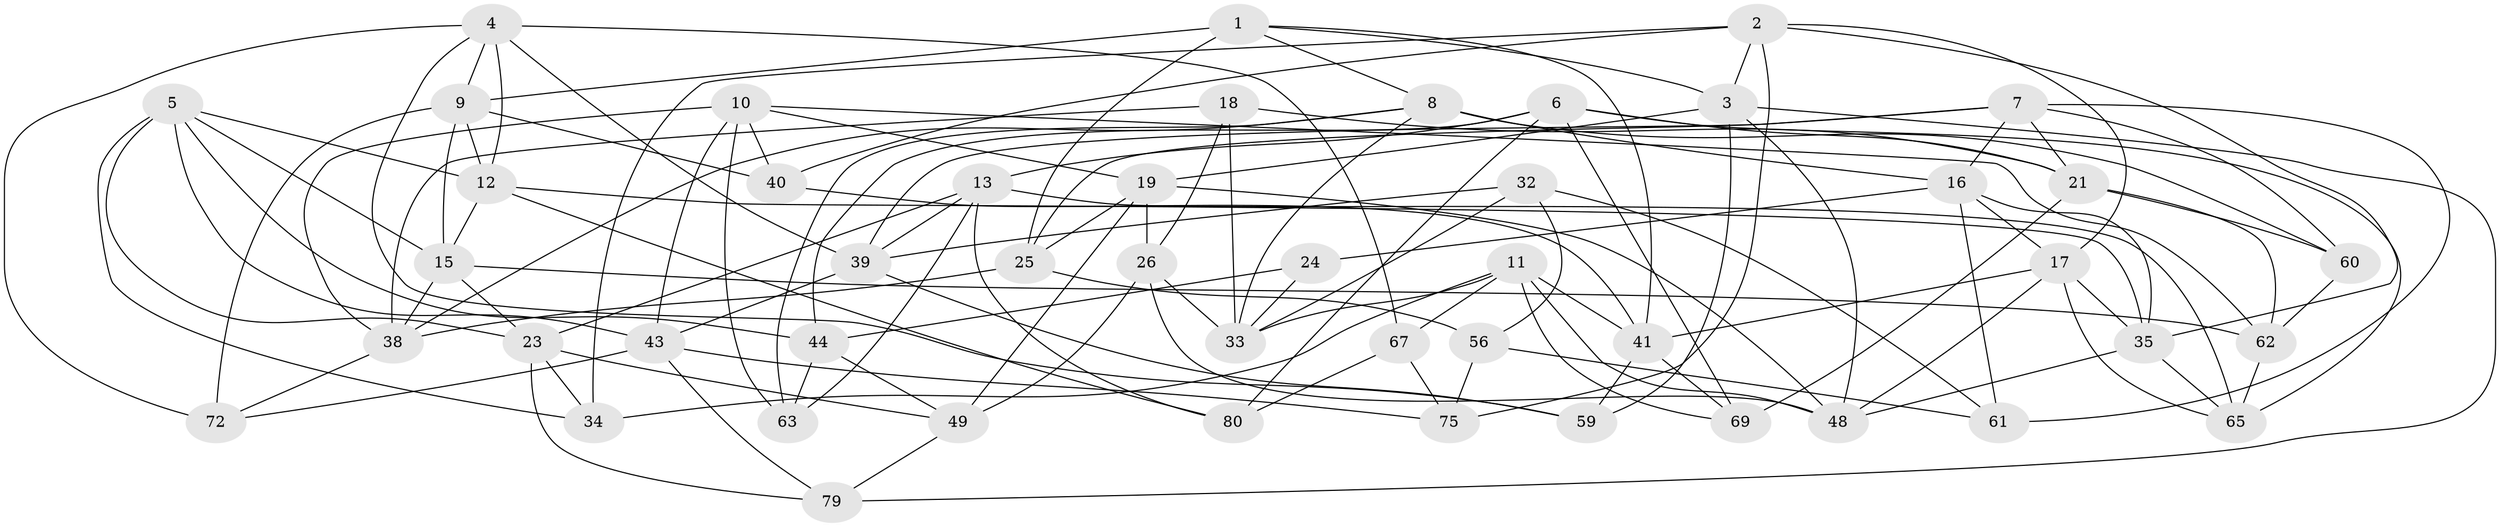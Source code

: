 // Generated by graph-tools (version 1.1) at 2025/52/02/27/25 19:52:29]
// undirected, 48 vertices, 124 edges
graph export_dot {
graph [start="1"]
  node [color=gray90,style=filled];
  1 [super="+46"];
  2 [super="+22"];
  3 [super="+47"];
  4 [super="+55"];
  5 [super="+20"];
  6 [super="+42"];
  7 [super="+31"];
  8 [super="+77"];
  9 [super="+36"];
  10 [super="+52"];
  11 [super="+27"];
  12 [super="+51"];
  13 [super="+14"];
  15 [super="+30"];
  16 [super="+29"];
  17 [super="+37"];
  18;
  19 [super="+54"];
  21 [super="+53"];
  23 [super="+28"];
  24;
  25 [super="+73"];
  26 [super="+68"];
  32;
  33 [super="+58"];
  34;
  35 [super="+74"];
  38 [super="+57"];
  39 [super="+64"];
  40;
  41 [super="+71"];
  43 [super="+45"];
  44 [super="+50"];
  48 [super="+70"];
  49 [super="+66"];
  56;
  59;
  60;
  61;
  62 [super="+78"];
  63;
  65 [super="+76"];
  67;
  69;
  72;
  75;
  79;
  80;
  1 -- 41;
  1 -- 25 [weight=2];
  1 -- 3;
  1 -- 8;
  1 -- 9;
  2 -- 17;
  2 -- 75;
  2 -- 34;
  2 -- 40;
  2 -- 35;
  2 -- 3;
  3 -- 48;
  3 -- 19;
  3 -- 59;
  3 -- 79;
  4 -- 67;
  4 -- 12;
  4 -- 39;
  4 -- 72;
  4 -- 9;
  4 -- 59;
  5 -- 34;
  5 -- 43;
  5 -- 44;
  5 -- 15;
  5 -- 12;
  5 -- 23;
  6 -- 21;
  6 -- 80;
  6 -- 13;
  6 -- 44;
  6 -- 69;
  6 -- 65;
  7 -- 21;
  7 -- 60;
  7 -- 39;
  7 -- 16;
  7 -- 25;
  7 -- 61;
  8 -- 33;
  8 -- 60;
  8 -- 63;
  8 -- 16;
  8 -- 38;
  9 -- 40;
  9 -- 12;
  9 -- 72;
  9 -- 15;
  10 -- 43;
  10 -- 40;
  10 -- 62;
  10 -- 63;
  10 -- 19;
  10 -- 38;
  11 -- 69;
  11 -- 41;
  11 -- 33;
  11 -- 67;
  11 -- 34;
  11 -- 48;
  12 -- 80;
  12 -- 15;
  12 -- 35;
  13 -- 80;
  13 -- 65;
  13 -- 63;
  13 -- 39;
  13 -- 23;
  15 -- 23;
  15 -- 38;
  15 -- 62;
  16 -- 24;
  16 -- 35;
  16 -- 61;
  16 -- 17;
  17 -- 41;
  17 -- 48;
  17 -- 65;
  17 -- 35;
  18 -- 21;
  18 -- 33;
  18 -- 26;
  18 -- 38;
  19 -- 49;
  19 -- 26;
  19 -- 25;
  19 -- 48;
  21 -- 69;
  21 -- 60;
  21 -- 62;
  23 -- 79;
  23 -- 34;
  23 -- 49;
  24 -- 44 [weight=2];
  24 -- 33;
  25 -- 56;
  25 -- 38;
  26 -- 49 [weight=2];
  26 -- 33;
  26 -- 48;
  32 -- 39;
  32 -- 33;
  32 -- 61;
  32 -- 56;
  35 -- 65;
  35 -- 48;
  38 -- 72;
  39 -- 43;
  39 -- 59;
  40 -- 41;
  41 -- 59;
  41 -- 69;
  43 -- 72;
  43 -- 75;
  43 -- 79;
  44 -- 63;
  44 -- 49;
  49 -- 79;
  56 -- 61;
  56 -- 75;
  60 -- 62;
  62 -- 65 [weight=2];
  67 -- 80;
  67 -- 75;
}

